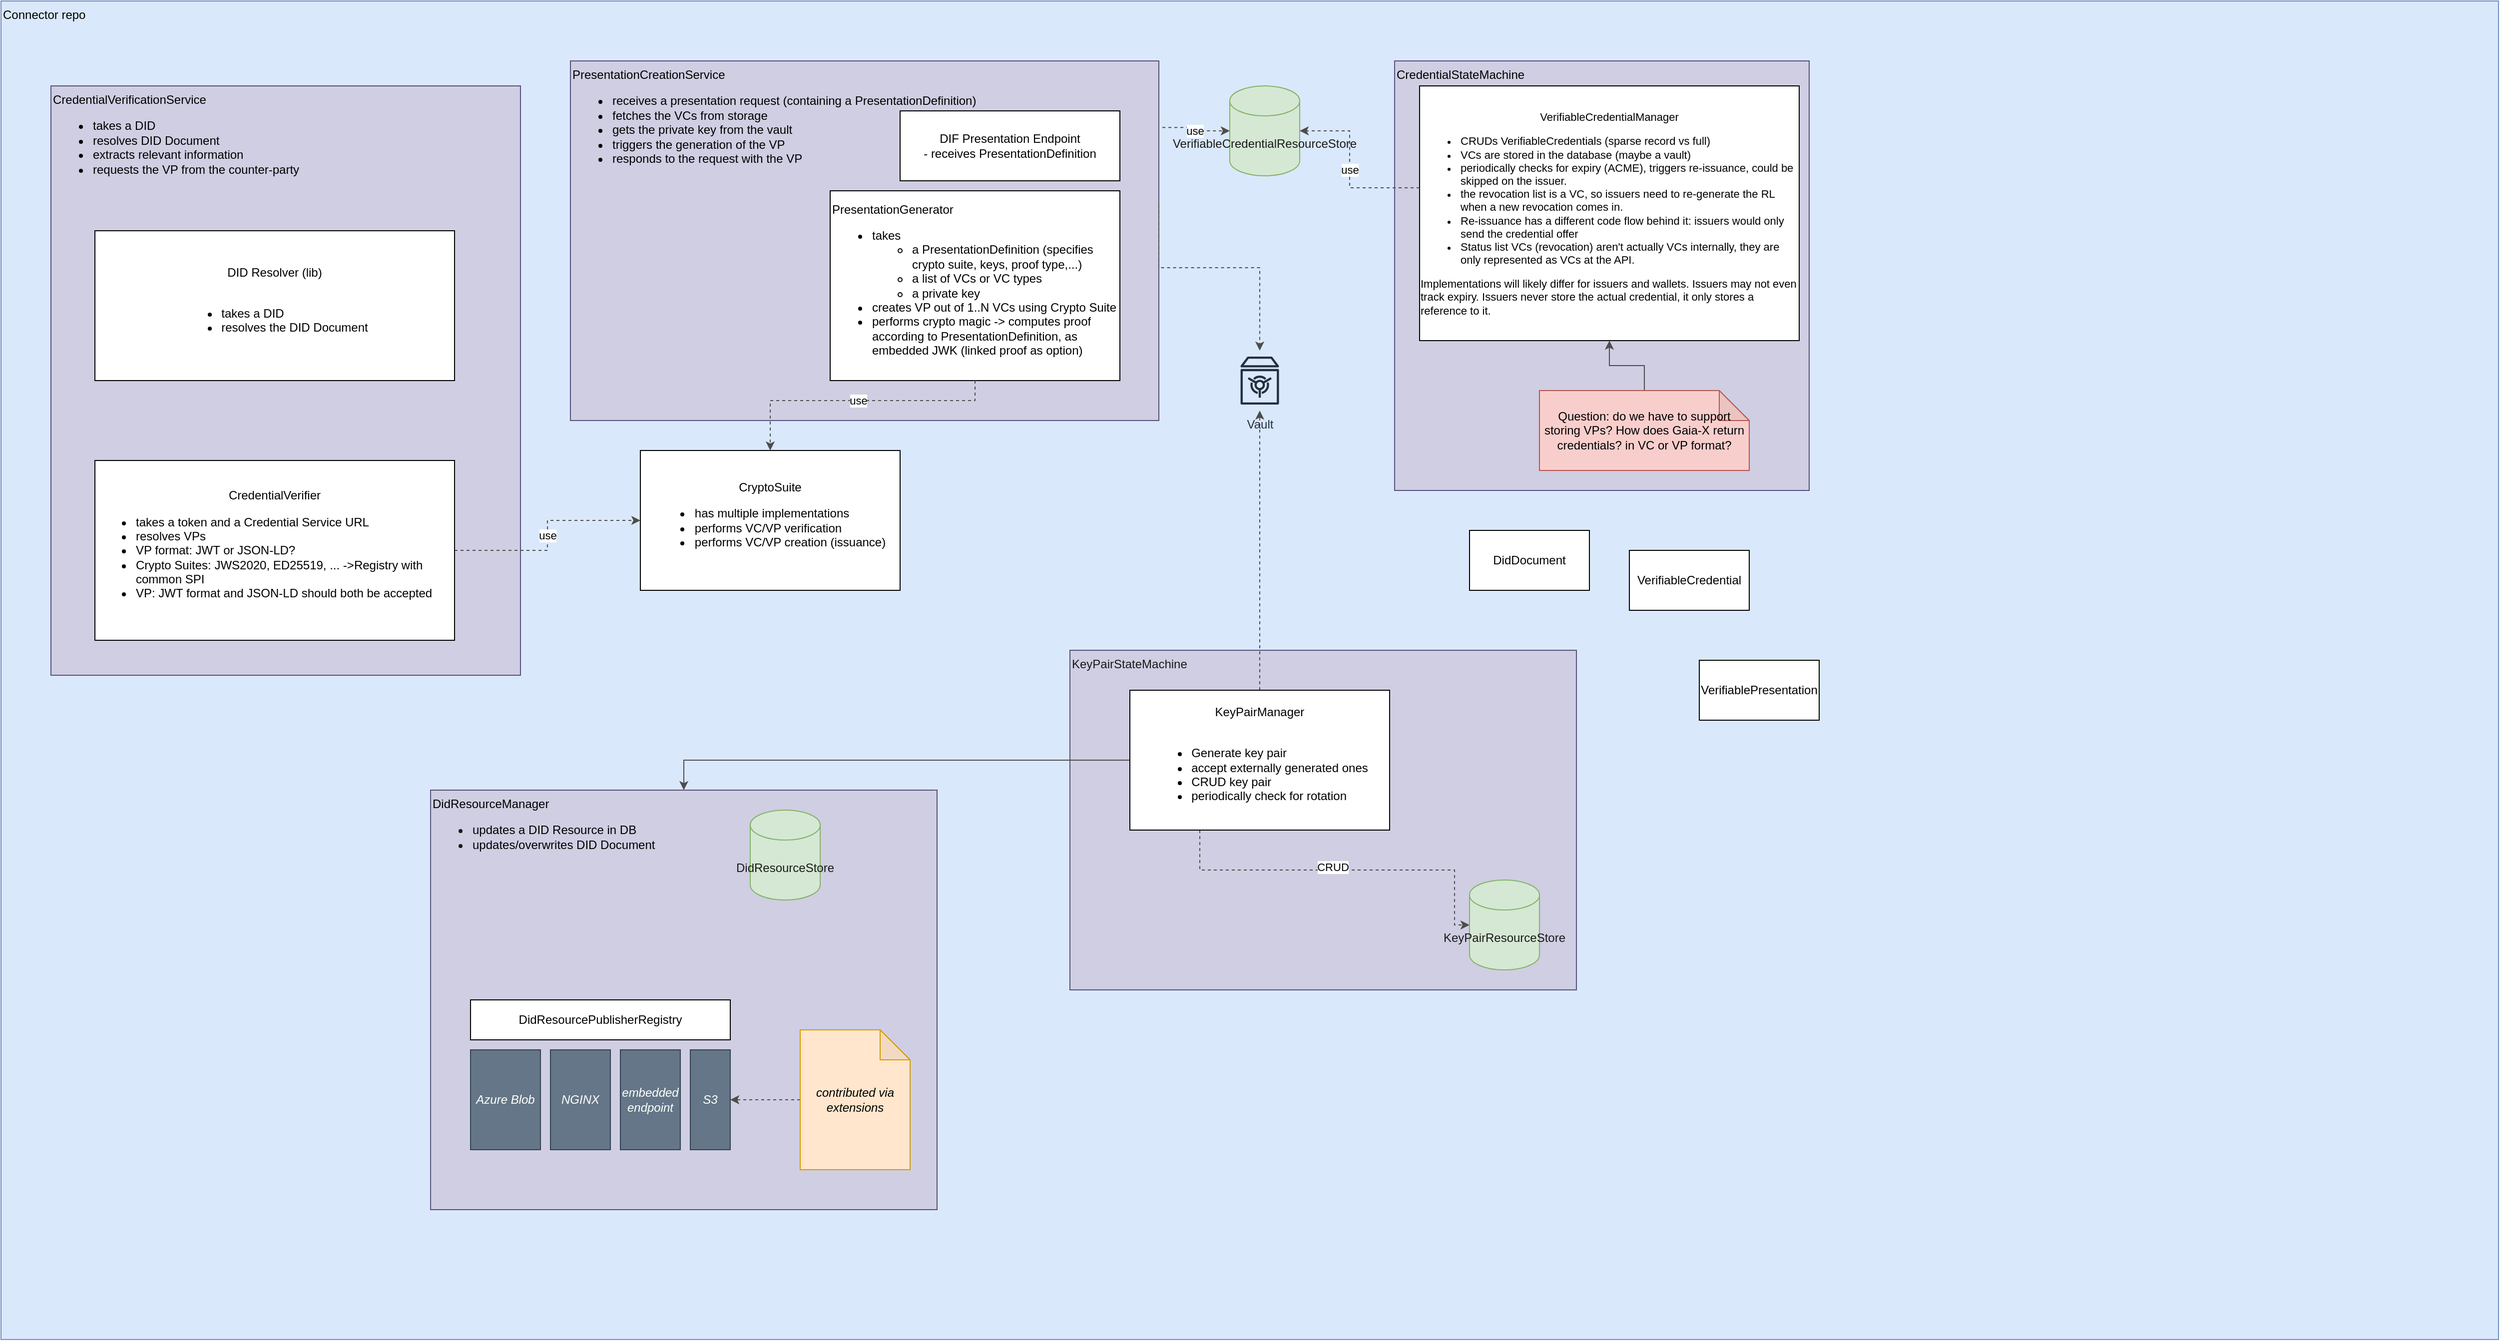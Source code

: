 <mxfile version="20.5.3" type="embed"><diagram name="Page-1" id="9ufwhcnTkFxLBRxxdXCE"><mxGraphModel dx="2001" dy="2480" grid="1" gridSize="10" guides="1" tooltips="1" connect="1" arrows="1" fold="1" page="1" pageScale="1" pageWidth="827" pageHeight="1169" math="0" shadow="0"><root><mxCell id="0"/><mxCell id="1" parent="0"/><mxCell id="x8H_AzcutYia_HZwhF_x-13" value="Connector repo" style="rounded=0;whiteSpace=wrap;html=1;fillColor=#dae8fc;strokeColor=#6c8ebf;align=left;verticalAlign=top;" parent="1" vertex="1"><mxGeometry x="-40" y="-200" width="2500" height="1340" as="geometry"/></mxCell><mxCell id="9" value="&lt;font color=&quot;#000000&quot;&gt;&lt;span style=&quot;text-align: center;&quot;&gt;DidResourceManager&lt;/span&gt;&lt;br style=&quot;text-align: center;&quot;&gt;&lt;/font&gt;&lt;ul style=&quot;text-align: center;&quot;&gt;&lt;li style=&quot;text-align: left;&quot;&gt;&lt;font color=&quot;#000000&quot;&gt;updates a DID Resource in DB&lt;/font&gt;&lt;/li&gt;&lt;li style=&quot;text-align: left;&quot;&gt;&lt;font color=&quot;#000000&quot;&gt;updates/overwrites DID Document&lt;/font&gt;&lt;/li&gt;&lt;/ul&gt;" style="rounded=0;whiteSpace=wrap;html=1;fillColor=#d0cee2;strokeColor=#56517e;align=left;verticalAlign=top;fontColor=#1A1A1A;" vertex="1" parent="1"><mxGeometry x="390" y="590" width="507" height="420" as="geometry"/></mxCell><mxCell id="f_QN_MbOgWcu5FuEZ_xT-16" value="PresentationCreationService&lt;br&gt;&lt;ul&gt;&lt;li&gt;receives a presentation request (containing a PresentationDefinition)&lt;/li&gt;&lt;li&gt;fetches the VCs from storage&lt;/li&gt;&lt;li&gt;gets the private key from the vault&amp;nbsp;&lt;/li&gt;&lt;li&gt;triggers the generation of the VP&lt;/li&gt;&lt;li&gt;responds to the request with the VP&lt;/li&gt;&lt;/ul&gt;" style="rounded=0;whiteSpace=wrap;html=1;fillColor=#d0cee2;strokeColor=#56517e;align=left;verticalAlign=top;fontColor=#000000;" parent="1" vertex="1"><mxGeometry x="530" y="-140" width="589" height="360" as="geometry"/></mxCell><mxCell id="f_QN_MbOgWcu5FuEZ_xT-8" value="CredentialStateMachine" style="rounded=0;whiteSpace=wrap;html=1;fillColor=#d0cee2;strokeColor=#56517e;align=left;verticalAlign=top;fontColor=#000000;" parent="1" vertex="1"><mxGeometry x="1355" y="-140" width="415" height="430" as="geometry"/></mxCell><mxCell id="f_QN_MbOgWcu5FuEZ_xT-7" value="KeyPairStateMachine" style="rounded=0;whiteSpace=wrap;html=1;fillColor=#d0cee2;strokeColor=#56517e;align=left;verticalAlign=top;fontColor=#1A1A1A;" parent="1" vertex="1"><mxGeometry x="1030" y="450" width="507" height="340" as="geometry"/></mxCell><mxCell id="f_QN_MbOgWcu5FuEZ_xT-2" value="&lt;span style=&quot;color: rgb(0, 0, 0); background-color: initial;&quot;&gt;CredentialVerificationService&lt;/span&gt;&lt;br style=&quot;color: rgb(0, 0, 0); background-color: initial; border-color: var(--border-color);&quot;&gt;&lt;div style=&quot;color: rgb(0, 0, 0); background-color: initial; border-color: var(--border-color);&quot;&gt;&lt;ul style=&quot;border-color: var(--border-color);&quot;&gt;&lt;li style=&quot;border-color: var(--border-color);&quot;&gt;takes a DID&amp;nbsp;&lt;/li&gt;&lt;li style=&quot;border-color: var(--border-color);&quot;&gt;resolves DID Document&lt;/li&gt;&lt;li style=&quot;border-color: var(--border-color);&quot;&gt;extracts relevant information&lt;/li&gt;&lt;li style=&quot;border-color: var(--border-color);&quot;&gt;requests the VP from the counter-party&lt;/li&gt;&lt;/ul&gt;&lt;/div&gt;" style="rounded=0;whiteSpace=wrap;html=1;fillColor=#d0cee2;strokeColor=#56517e;align=left;verticalAlign=top;fontColor=#1A1A1A;" parent="1" vertex="1"><mxGeometry x="10" y="-115" width="470" height="590" as="geometry"/></mxCell><mxCell id="x8H_AzcutYia_HZwhF_x-3" value="DID Resolver (lib)&lt;br style=&quot;border-color: var(--border-color);&quot;&gt;&lt;br style=&quot;border-color: var(--border-color);&quot;&gt;&lt;div style=&quot;border-color: var(--border-color); text-align: left;&quot;&gt;&lt;ul style=&quot;border-color: var(--border-color);&quot;&gt;&lt;li style=&quot;border-color: var(--border-color);&quot;&gt;takes a DID&lt;/li&gt;&lt;li style=&quot;border-color: var(--border-color);&quot;&gt;resolves the DID Document&lt;/li&gt;&lt;/ul&gt;&lt;/div&gt;" style="rounded=0;whiteSpace=wrap;html=1;" parent="1" vertex="1"><mxGeometry x="54" y="30" width="360" height="150" as="geometry"/></mxCell><mxCell id="x8H_AzcutYia_HZwhF_x-15" value="VerifiableCredential" style="rounded=0;whiteSpace=wrap;html=1;" parent="1" vertex="1"><mxGeometry x="1590" y="350" width="120" height="60" as="geometry"/></mxCell><mxCell id="x8H_AzcutYia_HZwhF_x-16" value="VerifiablePresentation" style="rounded=0;whiteSpace=wrap;html=1;" parent="1" vertex="1"><mxGeometry x="1660" y="460" width="120" height="60" as="geometry"/></mxCell><mxCell id="x8H_AzcutYia_HZwhF_x-17" value="VerifiableCredentialManager&lt;br style=&quot;font-size: 11px;&quot;&gt;&lt;ul style=&quot;font-size: 11px;&quot;&gt;&lt;li style=&quot;text-align: left; font-size: 11px;&quot;&gt;CRUDs VerifiableCredentials (sparse record vs full)&lt;/li&gt;&lt;li style=&quot;text-align: left; font-size: 11px;&quot;&gt;VCs are stored in the database (maybe a vault)&lt;/li&gt;&lt;li style=&quot;text-align: left; font-size: 11px;&quot;&gt;periodically checks for expiry (ACME), triggers re-issuance, could be skipped on the issuer.&amp;nbsp;&lt;/li&gt;&lt;li style=&quot;text-align: left; font-size: 11px;&quot;&gt;the revocation list is a VC, so issuers need to re-generate the RL when a new revocation comes in.&amp;nbsp;&lt;/li&gt;&lt;li style=&quot;text-align: left; font-size: 11px;&quot;&gt;Re-issuance has a different code flow behind it: issuers would only send the credential offer&lt;/li&gt;&lt;li style=&quot;text-align: left; font-size: 11px;&quot;&gt;Status list VCs (revocation) aren't actually VCs internally, they are only represented as VCs at the API.&lt;/li&gt;&lt;/ul&gt;&lt;div style=&quot;text-align: left; font-size: 11px;&quot;&gt;Implementations will likely differ for issuers and wallets. Issuers may not even track expiry. Issuers never store the actual credential, it only stores a reference to it.&lt;/div&gt;" style="rounded=0;whiteSpace=wrap;html=1;fontSize=11;" parent="1" vertex="1"><mxGeometry x="1380" y="-115" width="380" height="255" as="geometry"/></mxCell><mxCell id="x8H_AzcutYia_HZwhF_x-19" style="edgeStyle=orthogonalEdgeStyle;rounded=0;orthogonalLoop=1;jettySize=auto;html=1;strokeColor=#4D4D4D;" parent="1" source="x8H_AzcutYia_HZwhF_x-18" target="x8H_AzcutYia_HZwhF_x-17" edge="1"><mxGeometry relative="1" as="geometry"/></mxCell><mxCell id="x8H_AzcutYia_HZwhF_x-18" value="Question: do we have to support storing VPs? How does Gaia-X return credentials? in VC or VP format?" style="shape=note;whiteSpace=wrap;html=1;backgroundOutline=1;darkOpacity=0.05;fillColor=#f8cecc;strokeColor=#b85450;fontColor=#000000;" parent="1" vertex="1"><mxGeometry x="1500" y="190" width="210" height="80" as="geometry"/></mxCell><mxCell id="x8H_AzcutYia_HZwhF_x-23" style="edgeStyle=orthogonalEdgeStyle;rounded=0;orthogonalLoop=1;jettySize=auto;html=1;dashed=1;strokeColor=#4D4D4D;" parent="1" source="x8H_AzcutYia_HZwhF_x-20" target="x8H_AzcutYia_HZwhF_x-22" edge="1"><mxGeometry relative="1" as="geometry"/></mxCell><mxCell id="x8H_AzcutYia_HZwhF_x-25" style="edgeStyle=orthogonalEdgeStyle;rounded=0;orthogonalLoop=1;jettySize=auto;html=1;entryX=0.5;entryY=0;entryDx=0;entryDy=0;exitX=0;exitY=0.5;exitDx=0;exitDy=0;strokeColor=#4D4D4D;" parent="1" source="x8H_AzcutYia_HZwhF_x-20" target="9" edge="1"><mxGeometry relative="1" as="geometry"><mxPoint x="680" y="620" as="targetPoint"/></mxGeometry></mxCell><mxCell id="f_QN_MbOgWcu5FuEZ_xT-12" style="edgeStyle=orthogonalEdgeStyle;rounded=0;orthogonalLoop=1;jettySize=auto;html=1;dashed=1;strokeColor=#4D4D4D;" parent="1" source="x8H_AzcutYia_HZwhF_x-20" target="f_QN_MbOgWcu5FuEZ_xT-11" edge="1"><mxGeometry relative="1" as="geometry"><Array as="points"><mxPoint x="1160" y="670"/><mxPoint x="1415" y="670"/></Array></mxGeometry></mxCell><mxCell id="f_QN_MbOgWcu5FuEZ_xT-14" value="CRUD" style="edgeLabel;html=1;align=center;verticalAlign=middle;resizable=0;points=[];" parent="f_QN_MbOgWcu5FuEZ_xT-12" vertex="1" connectable="0"><mxGeometry x="-0.054" y="3" relative="1" as="geometry"><mxPoint as="offset"/></mxGeometry></mxCell><mxCell id="x8H_AzcutYia_HZwhF_x-20" value="KeyPairManager&lt;br&gt;&lt;br&gt;&lt;ul&gt;&lt;li style=&quot;text-align: left;&quot;&gt;Generate key pair&lt;/li&gt;&lt;li style=&quot;text-align: left;&quot;&gt;accept externally generated ones&lt;/li&gt;&lt;li style=&quot;text-align: left;&quot;&gt;CRUD key pair&lt;/li&gt;&lt;li style=&quot;text-align: left;&quot;&gt;periodically check for rotation&lt;/li&gt;&lt;/ul&gt;" style="rounded=0;whiteSpace=wrap;html=1;" parent="1" vertex="1"><mxGeometry x="1090" y="490" width="260" height="140" as="geometry"/></mxCell><mxCell id="x8H_AzcutYia_HZwhF_x-22" value="Vault" style="sketch=0;outlineConnect=0;fontColor=#232F3E;gradientColor=none;strokeColor=#232F3E;fillColor=none;dashed=0;verticalLabelPosition=bottom;verticalAlign=top;align=center;html=1;fontSize=12;fontStyle=0;aspect=fixed;shape=mxgraph.aws4.resourceIcon;resIcon=mxgraph.aws4.vault;" parent="1" vertex="1"><mxGeometry x="1190" y="150" width="60" height="60" as="geometry"/></mxCell><mxCell id="x8H_AzcutYia_HZwhF_x-28" value="Azure Blob" style="rounded=0;whiteSpace=wrap;html=1;fillColor=#647687;fontColor=#ffffff;strokeColor=#314354;fontStyle=2" parent="1" vertex="1"><mxGeometry x="430" y="850" width="70" height="100" as="geometry"/></mxCell><mxCell id="x8H_AzcutYia_HZwhF_x-29" value="NGINX" style="rounded=0;whiteSpace=wrap;html=1;fillColor=#647687;fontColor=#ffffff;strokeColor=#314354;fontStyle=2" parent="1" vertex="1"><mxGeometry x="510" y="850" width="60" height="100" as="geometry"/></mxCell><mxCell id="x8H_AzcutYia_HZwhF_x-30" value="S3" style="rounded=0;whiteSpace=wrap;html=1;fillColor=#647687;fontColor=#ffffff;strokeColor=#314354;fontStyle=2" parent="1" vertex="1"><mxGeometry x="650" y="850" width="40" height="100" as="geometry"/></mxCell><mxCell id="x8H_AzcutYia_HZwhF_x-31" value="DidResourcePublisherRegistry" style="rounded=0;whiteSpace=wrap;html=1;" parent="1" vertex="1"><mxGeometry x="430" y="800" width="260" height="40" as="geometry"/></mxCell><mxCell id="x8H_AzcutYia_HZwhF_x-32" value="embedded endpoint" style="rounded=0;whiteSpace=wrap;html=1;fillColor=#647687;fontColor=#ffffff;strokeColor=#314354;fontStyle=2" parent="1" vertex="1"><mxGeometry x="580" y="850" width="60" height="100" as="geometry"/></mxCell><mxCell id="x8H_AzcutYia_HZwhF_x-36" style="edgeStyle=orthogonalEdgeStyle;rounded=0;orthogonalLoop=1;jettySize=auto;html=1;dashed=1;strokeColor=#4D4D4D;" parent="1" source="x8H_AzcutYia_HZwhF_x-35" target="x8H_AzcutYia_HZwhF_x-30" edge="1"><mxGeometry relative="1" as="geometry"/></mxCell><mxCell id="x8H_AzcutYia_HZwhF_x-35" value="contributed via extensions" style="shape=note;whiteSpace=wrap;html=1;backgroundOutline=1;darkOpacity=0.05;fontStyle=2;fillColor=#ffe6cc;strokeColor=#d79b00;fontColor=#000000;" parent="1" vertex="1"><mxGeometry x="760" y="830" width="110" height="140" as="geometry"/></mxCell><mxCell id="f_QN_MbOgWcu5FuEZ_xT-19" value="use" style="edgeStyle=orthogonalEdgeStyle;rounded=0;orthogonalLoop=1;jettySize=auto;html=1;entryX=0;entryY=0.5;entryDx=0;entryDy=0;entryPerimeter=0;dashed=1;strokeColor=#4D4D4D;exitX=1.006;exitY=0.185;exitDx=0;exitDy=0;exitPerimeter=0;" parent="1" source="f_QN_MbOgWcu5FuEZ_xT-16" target="f_QN_MbOgWcu5FuEZ_xT-9" edge="1"><mxGeometry relative="1" as="geometry"/></mxCell><mxCell id="f_QN_MbOgWcu5FuEZ_xT-21" style="edgeStyle=orthogonalEdgeStyle;rounded=0;orthogonalLoop=1;jettySize=auto;html=1;dashed=1;strokeColor=#4D4D4D;exitX=1;exitY=0.398;exitDx=0;exitDy=0;exitPerimeter=0;" parent="1" source="f_QN_MbOgWcu5FuEZ_xT-16" target="x8H_AzcutYia_HZwhF_x-22" edge="1"><mxGeometry relative="1" as="geometry"><Array as="points"><mxPoint x="1220" y="67"/></Array></mxGeometry></mxCell><mxCell id="x8H_AzcutYia_HZwhF_x-37" value="PresentationGenerator&lt;br&gt;&lt;ul&gt;&lt;li style=&quot;&quot;&gt;takes&amp;nbsp;&lt;/li&gt;&lt;ul&gt;&lt;li style=&quot;&quot;&gt;a PresentationDefinition (specifies crypto suite, keys, proof type,...)&lt;/li&gt;&lt;li style=&quot;&quot;&gt;a list of VCs or VC types&lt;/li&gt;&lt;li style=&quot;&quot;&gt;a private key&lt;/li&gt;&lt;/ul&gt;&lt;li style=&quot;&quot;&gt;creates VP out of 1..N VCs using Crypto Suite&lt;/li&gt;&lt;li style=&quot;&quot;&gt;performs crypto magic -&amp;gt; computes proof according to PresentationDefinition, as embedded JWK (linked proof as option)&lt;/li&gt;&lt;/ul&gt;" style="rounded=0;whiteSpace=wrap;html=1;align=left;" parent="1" vertex="1"><mxGeometry x="790" y="-10" width="290" height="190" as="geometry"/></mxCell><mxCell id="f_QN_MbOgWcu5FuEZ_xT-5" value="CryptoSuite&lt;br&gt;&lt;ul&gt;&lt;li style=&quot;text-align: left;&quot;&gt;has multiple implementations&lt;/li&gt;&lt;li style=&quot;text-align: left;&quot;&gt;performs VC/VP verification&lt;/li&gt;&lt;li style=&quot;text-align: left;&quot;&gt;performs VC/VP creation (issuance)&lt;/li&gt;&lt;/ul&gt;" style="rounded=0;whiteSpace=wrap;html=1;" parent="1" vertex="1"><mxGeometry x="600" y="250" width="260" height="140" as="geometry"/></mxCell><mxCell id="f_QN_MbOgWcu5FuEZ_xT-9" value="VerifiableCredentialResourceStore" style="shape=cylinder3;whiteSpace=wrap;html=1;boundedLbl=1;backgroundOutline=1;size=15;fillColor=#d5e8d4;strokeColor=#82b366;fontColor=#1A1A1A;" parent="1" vertex="1"><mxGeometry x="1190" y="-115" width="70" height="90" as="geometry"/></mxCell><mxCell id="f_QN_MbOgWcu5FuEZ_xT-11" value="KeyPairResourceStore" style="shape=cylinder3;whiteSpace=wrap;html=1;boundedLbl=1;backgroundOutline=1;size=15;fillColor=#d5e8d4;strokeColor=#82b366;fontColor=#1A1A1A;" parent="1" vertex="1"><mxGeometry x="1430" y="680" width="70" height="90" as="geometry"/></mxCell><mxCell id="f_QN_MbOgWcu5FuEZ_xT-18" value="use" style="edgeStyle=orthogonalEdgeStyle;rounded=0;orthogonalLoop=1;jettySize=auto;html=1;entryX=0;entryY=0.5;entryDx=0;entryDy=0;dashed=1;strokeColor=#4D4D4D;" parent="1" source="f_QN_MbOgWcu5FuEZ_xT-17" target="f_QN_MbOgWcu5FuEZ_xT-5" edge="1"><mxGeometry relative="1" as="geometry"/></mxCell><mxCell id="f_QN_MbOgWcu5FuEZ_xT-17" value="&lt;div style=&quot;border-color: var(--border-color);&quot;&gt;&lt;span style=&quot;background-color: initial;&quot;&gt;CredentialVerifier&lt;/span&gt;&lt;br style=&quot;background-color: initial; border-color: var(--border-color); text-align: center;&quot;&gt;&lt;div style=&quot;background-color: initial; border-color: var(--border-color);&quot;&gt;&lt;ul style=&quot;border-color: var(--border-color);&quot;&gt;&lt;li style=&quot;text-align: left; border-color: var(--border-color);&quot;&gt;&lt;span style=&quot;border-color: var(--border-color); background-color: initial;&quot;&gt;takes a token and a Credential Service URL&lt;/span&gt;&lt;/li&gt;&lt;li style=&quot;text-align: left; border-color: var(--border-color);&quot;&gt;&lt;span style=&quot;border-color: var(--border-color); background-color: initial;&quot;&gt;resolves VPs&lt;/span&gt;&lt;/li&gt;&lt;li style=&quot;text-align: left; border-color: var(--border-color);&quot;&gt;&lt;span style=&quot;border-color: var(--border-color); background-color: initial;&quot;&gt;VP format: JWT or JSON-LD?&lt;/span&gt;&lt;/li&gt;&lt;li style=&quot;text-align: left; border-color: var(--border-color);&quot;&gt;&lt;span style=&quot;border-color: var(--border-color); background-color: initial;&quot;&gt;Crypto Suites: JWS2020, ED25519, ... -&amp;gt;&lt;/span&gt;Registry with common SPI&lt;/li&gt;&lt;li style=&quot;text-align: left; border-color: var(--border-color);&quot;&gt;VP: JWT format and JSON-LD should both be accepted&lt;/li&gt;&lt;/ul&gt;&lt;/div&gt;&lt;/div&gt;" style="rounded=0;whiteSpace=wrap;html=1;" parent="1" vertex="1"><mxGeometry x="54" y="260" width="360" height="180" as="geometry"/></mxCell><mxCell id="f_QN_MbOgWcu5FuEZ_xT-22" value="DidDocument" style="rounded=0;whiteSpace=wrap;html=1;" parent="1" vertex="1"><mxGeometry x="1430" y="330" width="120" height="60" as="geometry"/></mxCell><mxCell id="3" value="DIF Presentation Endpoint&lt;br&gt;- receives PresentationDefinition" style="rounded=0;whiteSpace=wrap;html=1;" parent="1" vertex="1"><mxGeometry x="860" y="-90" width="220" height="70" as="geometry"/></mxCell><mxCell id="4" value="use" style="edgeStyle=orthogonalEdgeStyle;rounded=0;orthogonalLoop=1;jettySize=auto;html=1;entryX=0.5;entryY=0;entryDx=0;entryDy=0;dashed=1;strokeColor=#4D4D4D;" parent="1" source="x8H_AzcutYia_HZwhF_x-37" target="f_QN_MbOgWcu5FuEZ_xT-5" edge="1"><mxGeometry relative="1" as="geometry"><mxPoint x="424" y="360.034" as="sourcePoint"/><mxPoint x="610" y="330" as="targetPoint"/><Array as="points"><mxPoint x="935" y="200"/><mxPoint x="730" y="200"/></Array></mxGeometry></mxCell><mxCell id="5" value="use" style="edgeStyle=orthogonalEdgeStyle;rounded=0;orthogonalLoop=1;jettySize=auto;html=1;dashed=1;strokeColor=#4D4D4D;" parent="1" source="x8H_AzcutYia_HZwhF_x-17" target="f_QN_MbOgWcu5FuEZ_xT-9" edge="1"><mxGeometry relative="1" as="geometry"><mxPoint x="1132.534" y="-63.4" as="sourcePoint"/><mxPoint x="1200" y="-60" as="targetPoint"/><Array as="points"><mxPoint x="1310" y="-13"/><mxPoint x="1310" y="-70"/></Array></mxGeometry></mxCell><mxCell id="6" value="DidResourceStore" style="shape=cylinder3;whiteSpace=wrap;html=1;boundedLbl=1;backgroundOutline=1;size=15;fillColor=#d5e8d4;strokeColor=#82b366;fontColor=#1A1A1A;" parent="1" vertex="1"><mxGeometry x="710" y="610" width="70" height="90" as="geometry"/></mxCell></root></mxGraphModel></diagram></mxfile>